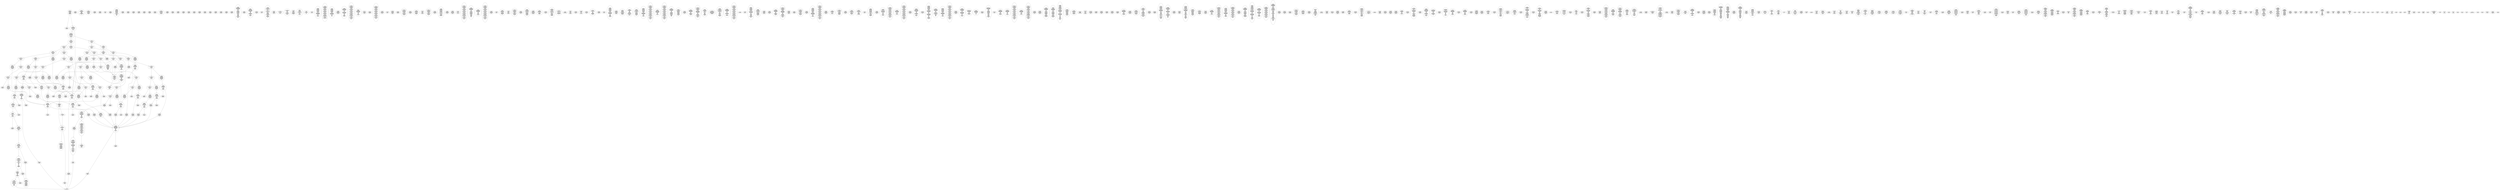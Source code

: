 /* Generated by GvGen v.1.0 (https://www.github.com/stricaud/gvgen) */

digraph G {
compound=true;
   node1 [label="[anywhere]"];
   node2 [label="# 0x0
PUSHX Data
PUSHX Data
MSTORE
CALLVALUE
ISZERO
PUSHX Data
JUMPI
"];
   node3 [label="# 0xc
PUSHX Data
REVERT
"];
   node4 [label="# 0x10
JUMPDEST
PUSHX LogicData
CALLDATASIZE
LT
PUSHX Data
JUMPI
"];
   node5 [label="# 0x1a
PUSHX Data
CALLDATALOAD
PUSHX BitData
SHR
PUSHX LogicData
GT
PUSHX Data
JUMPI
"];
   node6 [label="# 0x2b
PUSHX LogicData
GT
PUSHX Data
JUMPI
"];
   node7 [label="# 0x36
PUSHX LogicData
GT
PUSHX Data
JUMPI
"];
   node8 [label="# 0x41
PUSHX LogicData
EQ
PUSHX Data
JUMPI
"];
   node9 [label="# 0x4c
PUSHX LogicData
EQ
PUSHX Data
JUMPI
"];
   node10 [label="# 0x57
PUSHX LogicData
EQ
PUSHX Data
JUMPI
"];
   node11 [label="# 0x62
PUSHX LogicData
EQ
PUSHX Data
JUMPI
"];
   node12 [label="# 0x6d
PUSHX LogicData
EQ
PUSHX Data
JUMPI
"];
   node13 [label="# 0x78
PUSHX Data
REVERT
"];
   node14 [label="# 0x7c
JUMPDEST
PUSHX LogicData
EQ
PUSHX Data
JUMPI
"];
   node15 [label="# 0x88
PUSHX LogicData
EQ
PUSHX Data
JUMPI
"];
   node16 [label="# 0x93
PUSHX LogicData
EQ
PUSHX Data
JUMPI
"];
   node17 [label="# 0x9e
PUSHX LogicData
EQ
PUSHX Data
JUMPI
"];
   node18 [label="# 0xa9
PUSHX Data
REVERT
"];
   node19 [label="# 0xad
JUMPDEST
PUSHX LogicData
GT
PUSHX Data
JUMPI
"];
   node20 [label="# 0xb9
PUSHX LogicData
EQ
PUSHX Data
JUMPI
"];
   node21 [label="# 0xc4
PUSHX LogicData
EQ
PUSHX Data
JUMPI
"];
   node22 [label="# 0xcf
PUSHX LogicData
EQ
PUSHX Data
JUMPI
"];
   node23 [label="# 0xda
PUSHX LogicData
EQ
PUSHX Data
JUMPI
"];
   node24 [label="# 0xe5
PUSHX LogicData
EQ
PUSHX Data
JUMPI
"];
   node25 [label="# 0xf0
PUSHX Data
REVERT
"];
   node26 [label="# 0xf4
JUMPDEST
PUSHX LogicData
EQ
PUSHX Data
JUMPI
"];
   node27 [label="# 0x100
PUSHX LogicData
EQ
PUSHX Data
JUMPI
"];
   node28 [label="# 0x10b
PUSHX LogicData
EQ
PUSHX Data
JUMPI
"];
   node29 [label="# 0x116
PUSHX LogicData
EQ
PUSHX Data
JUMPI
"];
   node30 [label="# 0x121
PUSHX Data
REVERT
"];
   node31 [label="# 0x125
JUMPDEST
PUSHX LogicData
GT
PUSHX Data
JUMPI
"];
   node32 [label="# 0x131
PUSHX LogicData
GT
PUSHX Data
JUMPI
"];
   node33 [label="# 0x13c
PUSHX LogicData
EQ
PUSHX Data
JUMPI
"];
   node34 [label="# 0x147
PUSHX LogicData
EQ
PUSHX Data
JUMPI
"];
   node35 [label="# 0x152
PUSHX LogicData
EQ
PUSHX Data
JUMPI
"];
   node36 [label="# 0x15d
PUSHX LogicData
EQ
PUSHX Data
JUMPI
"];
   node37 [label="# 0x168
PUSHX LogicData
EQ
PUSHX Data
JUMPI
"];
   node38 [label="# 0x173
PUSHX Data
REVERT
"];
   node39 [label="# 0x177
JUMPDEST
PUSHX LogicData
EQ
PUSHX Data
JUMPI
"];
   node40 [label="# 0x183
PUSHX LogicData
EQ
PUSHX Data
JUMPI
"];
   node41 [label="# 0x18e
PUSHX LogicData
EQ
PUSHX Data
JUMPI
"];
   node42 [label="# 0x199
PUSHX LogicData
EQ
PUSHX Data
JUMPI
"];
   node43 [label="# 0x1a4
PUSHX Data
REVERT
"];
   node44 [label="# 0x1a8
JUMPDEST
PUSHX LogicData
GT
PUSHX Data
JUMPI
"];
   node45 [label="# 0x1b4
PUSHX LogicData
EQ
PUSHX Data
JUMPI
"];
   node46 [label="# 0x1bf
PUSHX LogicData
EQ
PUSHX Data
JUMPI
"];
   node47 [label="# 0x1ca
PUSHX LogicData
EQ
PUSHX Data
JUMPI
"];
   node48 [label="# 0x1d5
PUSHX LogicData
EQ
PUSHX Data
JUMPI
"];
   node49 [label="# 0x1e0
PUSHX LogicData
EQ
PUSHX Data
JUMPI
"];
   node50 [label="# 0x1eb
PUSHX Data
REVERT
"];
   node51 [label="# 0x1ef
JUMPDEST
PUSHX LogicData
EQ
PUSHX Data
JUMPI
"];
   node52 [label="# 0x1fb
PUSHX LogicData
EQ
PUSHX Data
JUMPI
"];
   node53 [label="# 0x206
PUSHX LogicData
EQ
PUSHX Data
JUMPI
"];
   node54 [label="# 0x211
PUSHX LogicData
EQ
PUSHX Data
JUMPI
"];
   node55 [label="# 0x21c
JUMPDEST
PUSHX Data
REVERT
"];
   node56 [label="# 0x221
JUMPDEST
PUSHX Data
PUSHX Data
CALLDATASIZE
PUSHX Data
PUSHX Data
JUMP
"];
   node57 [label="# 0x22f
JUMPDEST
PUSHX Data
JUMP
"];
   node58 [label="# 0x234
JUMPDEST
PUSHX MemData
MLOAD
ISZERO
ISZERO
MSTORE
PUSHX ArithData
ADD
"];
   node59 [label="# 0x240
JUMPDEST
PUSHX MemData
MLOAD
SUB
RETURN
"];
   node60 [label="# 0x249
JUMPDEST
PUSHX Data
PUSHX Data
JUMP
"];
   node61 [label="# 0x251
JUMPDEST
PUSHX MemData
MLOAD
PUSHX Data
PUSHX Data
JUMP
"];
   node62 [label="# 0x25e
JUMPDEST
PUSHX Data
PUSHX Data
CALLDATASIZE
PUSHX Data
PUSHX Data
JUMP
"];
   node63 [label="# 0x26c
JUMPDEST
PUSHX Data
JUMP
"];
   node64 [label="# 0x271
JUMPDEST
PUSHX MemData
MLOAD
PUSHX ArithData
PUSHX BitData
PUSHX BitData
SHL
SUB
AND
MSTORE
PUSHX ArithData
ADD
PUSHX Data
JUMP
"];
   node65 [label="# 0x289
JUMPDEST
PUSHX Data
PUSHX Data
CALLDATASIZE
PUSHX Data
PUSHX Data
JUMP
"];
   node66 [label="# 0x297
JUMPDEST
PUSHX Data
JUMP
"];
   node67 [label="# 0x29c
JUMPDEST
STOP
"];
   node68 [label="# 0x29e
JUMPDEST
PUSHX Data
PUSHX Data
JUMP
"];
   node69 [label="# 0x2a7
JUMPDEST
PUSHX MemData
MLOAD
MSTORE
PUSHX ArithData
ADD
PUSHX Data
JUMP
"];
   node70 [label="# 0x2b5
JUMPDEST
PUSHX Data
PUSHX StorData
SLOAD
JUMP
"];
   node71 [label="# 0x2be
JUMPDEST
PUSHX Data
PUSHX Data
CALLDATASIZE
PUSHX Data
PUSHX Data
JUMP
"];
   node72 [label="# 0x2cc
JUMPDEST
PUSHX Data
JUMP
"];
   node73 [label="# 0x2d1
JUMPDEST
PUSHX Data
PUSHX Data
CALLDATASIZE
PUSHX Data
PUSHX Data
JUMP
"];
   node74 [label="# 0x2df
JUMPDEST
PUSHX Data
MSTORE
PUSHX Data
PUSHX Data
MSTORE
PUSHX Data
SHA3
PUSHX ArithData
ADD
SLOAD
JUMP
"];
   node75 [label="# 0x2f4
JUMPDEST
PUSHX Data
PUSHX Data
CALLDATASIZE
PUSHX Data
PUSHX Data
JUMP
"];
   node76 [label="# 0x302
JUMPDEST
PUSHX Data
JUMP
"];
   node77 [label="# 0x307
JUMPDEST
PUSHX Data
PUSHX Data
CALLDATASIZE
PUSHX Data
PUSHX Data
JUMP
"];
   node78 [label="# 0x315
JUMPDEST
PUSHX Data
JUMP
"];
   node79 [label="# 0x31a
JUMPDEST
PUSHX Data
PUSHX Data
CALLDATASIZE
PUSHX Data
PUSHX Data
JUMP
"];
   node80 [label="# 0x328
JUMPDEST
PUSHX Data
JUMP
"];
   node81 [label="# 0x32d
JUMPDEST
PUSHX Data
PUSHX Data
CALLDATASIZE
PUSHX Data
PUSHX Data
JUMP
"];
   node82 [label="# 0x33b
JUMPDEST
PUSHX Data
JUMP
"];
   node83 [label="# 0x340
JUMPDEST
PUSHX Data
PUSHX Data
CALLDATASIZE
PUSHX Data
PUSHX Data
JUMP
"];
   node84 [label="# 0x34e
JUMPDEST
PUSHX Data
JUMP
"];
   node85 [label="# 0x353
JUMPDEST
PUSHX Data
PUSHX Data
CALLDATASIZE
PUSHX Data
PUSHX Data
JUMP
"];
   node86 [label="# 0x361
JUMPDEST
PUSHX Data
JUMP
"];
   node87 [label="# 0x366
JUMPDEST
PUSHX Data
PUSHX Data
CALLDATASIZE
PUSHX Data
PUSHX Data
JUMP
"];
   node88 [label="# 0x374
JUMPDEST
PUSHX Data
JUMP
"];
   node89 [label="# 0x379
JUMPDEST
PUSHX MemData
MLOAD
PUSHX Data
PUSHX Data
JUMP
"];
   node90 [label="# 0x386
JUMPDEST
PUSHX Data
PUSHX Data
CALLDATASIZE
PUSHX Data
PUSHX Data
JUMP
"];
   node91 [label="# 0x394
JUMPDEST
PUSHX Data
JUMP
"];
   node92 [label="# 0x399
JUMPDEST
PUSHX Data
PUSHX Data
CALLDATASIZE
PUSHX Data
PUSHX Data
JUMP
"];
   node93 [label="# 0x3a7
JUMPDEST
PUSHX Data
JUMP
"];
   node94 [label="# 0x3ac
JUMPDEST
PUSHX Data
PUSHX Data
CALLDATASIZE
PUSHX Data
PUSHX Data
JUMP
"];
   node95 [label="# 0x3ba
JUMPDEST
PUSHX Data
JUMP
"];
   node96 [label="# 0x3bf
JUMPDEST
PUSHX Data
PUSHX Data
CALLDATASIZE
PUSHX Data
PUSHX Data
JUMP
"];
   node97 [label="# 0x3cd
JUMPDEST
PUSHX Data
JUMP
"];
   node98 [label="# 0x3d2
JUMPDEST
PUSHX Data
PUSHX Data
JUMP
"];
   node99 [label="# 0x3f9
JUMPDEST
PUSHX Data
PUSHX Data
CALLDATASIZE
PUSHX Data
PUSHX Data
JUMP
"];
   node100 [label="# 0x407
JUMPDEST
PUSHX Data
JUMP
"];
   node101 [label="# 0x40c
JUMPDEST
PUSHX Data
PUSHX Data
JUMP
"];
   node102 [label="# 0x414
JUMPDEST
PUSHX Data
PUSHX Data
CALLDATASIZE
PUSHX Data
PUSHX Data
JUMP
"];
   node103 [label="# 0x422
JUMPDEST
PUSHX Data
JUMP
"];
   node104 [label="# 0x427
JUMPDEST
PUSHX StorData
SLOAD
PUSHX ArithData
PUSHX BitData
PUSHX BitData
SHL
SUB
AND
PUSHX Data
JUMP
"];
   node105 [label="# 0x438
JUMPDEST
PUSHX Data
PUSHX Data
CALLDATASIZE
PUSHX Data
PUSHX Data
JUMP
"];
   node106 [label="# 0x446
JUMPDEST
PUSHX Data
JUMP
"];
   node107 [label="# 0x44b
JUMPDEST
PUSHX Data
PUSHX Data
JUMP
"];
   node108 [label="# 0x453
JUMPDEST
PUSHX Data
PUSHX Data
CALLDATASIZE
PUSHX Data
PUSHX Data
JUMP
"];
   node109 [label="# 0x461
JUMPDEST
PUSHX Data
JUMP
"];
   node110 [label="# 0x466
JUMPDEST
PUSHX Data
PUSHX Data
JUMP
"];
   node111 [label="# 0x46e
JUMPDEST
PUSHX Data
PUSHX Data
CALLDATASIZE
PUSHX Data
PUSHX Data
JUMP
"];
   node112 [label="# 0x47c
JUMPDEST
PUSHX Data
JUMP
"];
   node113 [label="# 0x481
JUMPDEST
PUSHX Data
PUSHX Data
CALLDATASIZE
PUSHX Data
PUSHX Data
JUMP
"];
   node114 [label="# 0x48f
JUMPDEST
PUSHX Data
JUMP
"];
   node115 [label="# 0x494
JUMPDEST
PUSHX Data
PUSHX Data
CALLDATASIZE
PUSHX Data
PUSHX Data
JUMP
"];
   node116 [label="# 0x4a2
JUMPDEST
PUSHX Data
JUMP
"];
   node117 [label="# 0x4a7
JUMPDEST
PUSHX Data
PUSHX Data
CALLDATASIZE
PUSHX Data
PUSHX Data
JUMP
"];
   node118 [label="# 0x4b5
JUMPDEST
PUSHX Data
JUMP
"];
   node119 [label="# 0x4ba
JUMPDEST
PUSHX Data
PUSHX MemData
MLOAD
PUSHX Data
PUSHX Data
CODECOPY
MLOAD
MSTORE
JUMP
"];
   node120 [label="# 0x4cf
JUMPDEST
PUSHX Data
PUSHX Data
CALLDATASIZE
PUSHX Data
PUSHX Data
JUMP
"];
   node121 [label="# 0x4dd
JUMPDEST
PUSHX Data
JUMP
"];
   node122 [label="# 0x4e2
JUMPDEST
PUSHX Data
PUSHX Data
CALLDATASIZE
PUSHX Data
PUSHX Data
JUMP
"];
   node123 [label="# 0x4f0
JUMPDEST
PUSHX ArithData
PUSHX BitData
PUSHX BitData
SHL
SUB
AND
PUSHX Data
MSTORE
PUSHX Data
PUSHX Data
MSTORE
PUSHX Data
SHA3
AND
MSTORE
MSTORE
SHA3
SLOAD
PUSHX BitData
AND
JUMP
"];
   node124 [label="# 0x51e
JUMPDEST
PUSHX Data
PUSHX Data
CALLDATASIZE
PUSHX Data
PUSHX Data
JUMP
"];
   node125 [label="# 0x52c
JUMPDEST
PUSHX Data
JUMP
"];
   node126 [label="# 0x531
JUMPDEST
PUSHX Data
PUSHX ArithData
PUSHX BitData
PUSHX BitData
SHL
SUB
NOT
AND
PUSHX BitData
PUSHX BitData
SHL
EQ
PUSHX Data
JUMPI
"];
   node127 [label="# 0x54d
PUSHX Data
PUSHX Data
JUMP
"];
   node128 [label="# 0x556
JUMPDEST
JUMP
"];
   node129 [label="# 0x55c
JUMPDEST
PUSHX Data
PUSHX StorData
SLOAD
PUSHX Data
PUSHX Data
JUMP
"];
   node130 [label="# 0x56b
JUMPDEST
PUSHX ArithData
ADD
PUSHX ArithData
DIV
MUL
PUSHX ArithData
ADD
PUSHX MemData
MLOAD
ADD
PUSHX Data
MSTORE
MSTORE
PUSHX ArithData
ADD
SLOAD
PUSHX Data
PUSHX Data
JUMP
"];
   node131 [label="# 0x597
JUMPDEST
ISZERO
PUSHX Data
JUMPI
"];
   node132 [label="# 0x59e
PUSHX LogicData
LT
PUSHX Data
JUMPI
"];
   node133 [label="# 0x5a6
PUSHX ArithData
SLOAD
DIV
MUL
MSTORE
PUSHX ArithData
ADD
PUSHX Data
JUMP
"];
   node134 [label="# 0x5b9
JUMPDEST
ADD
PUSHX Data
MSTORE
PUSHX Data
PUSHX Data
SHA3
"];
   node135 [label="# 0x5c7
JUMPDEST
SLOAD
MSTORE
PUSHX ArithData
ADD
PUSHX ArithData
ADD
GT
PUSHX Data
JUMPI
"];
   node136 [label="# 0x5db
SUB
PUSHX BitData
AND
ADD
"];
   node137 [label="# 0x5e4
JUMPDEST
JUMP
"];
   node138 [label="# 0x5ee
JUMPDEST
PUSHX Data
MSTORE
PUSHX Data
PUSHX Data
MSTORE
PUSHX Data
SHA3
SLOAD
PUSHX ArithData
PUSHX BitData
PUSHX BitData
SHL
SUB
AND
PUSHX Data
JUMPI
"];
   node139 [label="# 0x60b
PUSHX MemData
MLOAD
PUSHX BitData
PUSHX BitData
SHL
MSTORE
PUSHX Data
PUSHX ArithData
ADD
MSTORE
PUSHX Data
PUSHX ArithData
ADD
MSTORE
PUSHX Data
PUSHX ArithData
ADD
MSTORE
PUSHX BitData
PUSHX BitData
SHL
PUSHX ArithData
ADD
MSTORE
PUSHX ArithData
ADD
"];
   node140 [label="# 0x663
JUMPDEST
PUSHX MemData
MLOAD
SUB
REVERT
"];
   node141 [label="# 0x66c
JUMPDEST
PUSHX Data
MSTORE
PUSHX Data
PUSHX Data
MSTORE
PUSHX Data
SHA3
SLOAD
PUSHX ArithData
PUSHX BitData
PUSHX BitData
SHL
SUB
AND
JUMP
"];
   node142 [label="# 0x688
JUMPDEST
PUSHX Data
PUSHX Data
PUSHX Data
JUMP
"];
   node143 [label="# 0x693
JUMPDEST
PUSHX ArithData
PUSHX BitData
PUSHX BitData
SHL
SUB
AND
PUSHX ArithData
PUSHX BitData
PUSHX BitData
SHL
SUB
AND
EQ
ISZERO
PUSHX Data
JUMPI
"];
   node144 [label="# 0x6b0
PUSHX MemData
MLOAD
PUSHX BitData
PUSHX BitData
SHL
MSTORE
PUSHX Data
PUSHX ArithData
ADD
MSTORE
PUSHX Data
PUSHX ArithData
ADD
MSTORE
PUSHX Data
PUSHX ArithData
ADD
MSTORE
PUSHX BitData
PUSHX BitData
SHL
PUSHX ArithData
ADD
MSTORE
PUSHX ArithData
ADD
PUSHX Data
JUMP
"];
   node145 [label="# 0x701
JUMPDEST
CALLER
PUSHX ArithData
PUSHX BitData
PUSHX BitData
SHL
SUB
AND
EQ
PUSHX Data
JUMPI
"];
   node146 [label="# 0x713
PUSHX Data
CALLER
PUSHX Data
JUMP
"];
   node147 [label="# 0x71d
JUMPDEST
PUSHX Data
JUMPI
"];
   node148 [label="# 0x722
PUSHX MemData
MLOAD
PUSHX BitData
PUSHX BitData
SHL
MSTORE
PUSHX Data
PUSHX ArithData
ADD
MSTORE
PUSHX Data
PUSHX ArithData
ADD
MSTORE
PUSHX Data
PUSHX ArithData
ADD
MSTORE
PUSHX Data
PUSHX ArithData
ADD
MSTORE
PUSHX ArithData
ADD
PUSHX Data
JUMP
"];
   node149 [label="# 0x78f
JUMPDEST
PUSHX Data
PUSHX Data
JUMP
"];
   node150 [label="# 0x799
JUMPDEST
JUMP
"];
   node151 [label="# 0x79e
JUMPDEST
PUSHX Data
CALLER
PUSHX Data
JUMP
"];
   node152 [label="# 0x7a8
JUMPDEST
PUSHX Data
JUMPI
"];
   node153 [label="# 0x7ad
PUSHX MemData
MLOAD
PUSHX BitData
PUSHX BitData
SHL
MSTORE
PUSHX ArithData
ADD
PUSHX Data
PUSHX Data
JUMP
"];
   node154 [label="# 0x7c4
JUMPDEST
PUSHX Data
PUSHX Data
JUMP
"];
   node155 [label="# 0x7cf
JUMPDEST
PUSHX Data
PUSHX StorData
SLOAD
PUSHX Data
PUSHX Data
JUMP
"];
   node156 [label="# 0x7e0
JUMPDEST
GT
ISZERO
PUSHX Data
JUMPI
"];
   node157 [label="# 0x7e7
PUSHX MemData
MLOAD
PUSHX BitData
PUSHX BitData
SHL
MSTORE
PUSHX ArithData
ADD
PUSHX Data
PUSHX Data
JUMP
"];
   node158 [label="# 0x7fe
JUMPDEST
PUSHX Data
PUSHX Data
JUMP
"];
   node159 [label="# 0x809
JUMPDEST
PUSHX Data
MSTORE
PUSHX Data
PUSHX Data
MSTORE
PUSHX Data
SHA3
PUSHX ArithData
ADD
SLOAD
PUSHX Data
CALLER
PUSHX Data
JUMP
"];
   node160 [label="# 0x825
JUMPDEST
PUSHX Data
PUSHX Data
JUMP
"];
   node161 [label="# 0x82f
JUMPDEST
PUSHX Data
PUSHX Data
PUSHX Data
JUMP
"];
   node162 [label="# 0x83a
JUMPDEST
LT
PUSHX Data
JUMPI
"];
   node163 [label="# 0x841
PUSHX MemData
MLOAD
PUSHX BitData
PUSHX BitData
SHL
MSTORE
PUSHX Data
PUSHX ArithData
ADD
MSTORE
PUSHX Data
PUSHX ArithData
ADD
MSTORE
PUSHX Data
PUSHX ArithData
ADD
MSTORE
PUSHX BitData
PUSHX BitData
SHL
PUSHX ArithData
ADD
MSTORE
PUSHX ArithData
ADD
PUSHX Data
JUMP
"];
   node164 [label="# 0x89c
JUMPDEST
PUSHX ArithData
PUSHX BitData
PUSHX BitData
SHL
SUB
AND
PUSHX Data
MSTORE
PUSHX Data
PUSHX Data
MSTORE
PUSHX Data
SHA3
MSTORE
MSTORE
SHA3
SLOAD
JUMP
"];
   node165 [label="# 0x8c5
JUMPDEST
PUSHX ArithData
PUSHX BitData
PUSHX BitData
SHL
SUB
AND
CALLER
EQ
PUSHX Data
JUMPI
"];
   node166 [label="# 0x8d6
PUSHX MemData
MLOAD
PUSHX BitData
PUSHX BitData
SHL
MSTORE
PUSHX Data
PUSHX ArithData
ADD
MSTORE
PUSHX Data
PUSHX ArithData
ADD
MSTORE
PUSHX Data
PUSHX ArithData
ADD
MSTORE
PUSHX BitData
PUSHX BitData
SHL
PUSHX ArithData
ADD
MSTORE
PUSHX ArithData
ADD
PUSHX Data
JUMP
"];
   node167 [label="# 0x935
JUMPDEST
PUSHX Data
PUSHX Data
JUMP
"];
   node168 [label="# 0x93f
JUMPDEST
JUMP
"];
   node169 [label="# 0x943
JUMPDEST
PUSHX Data
PUSHX StorData
SLOAD
PUSHX Data
PUSHX Data
PUSHX Data
JUMP
"];
   node170 [label="# 0x955
JUMPDEST
GT
ISZERO
PUSHX Data
JUMPI
"];
   node171 [label="# 0x95c
PUSHX MemData
MLOAD
PUSHX BitData
PUSHX BitData
SHL
MSTORE
PUSHX ArithData
ADD
PUSHX Data
PUSHX Data
JUMP
"];
   node172 [label="# 0x973
JUMPDEST
PUSHX Data
PUSHX Data
JUMP
"];
   node173 [label="# 0x97d
JUMPDEST
PUSHX Data
PUSHX MemData
MLOAD
PUSHX ArithData
ADD
PUSHX Data
MSTORE
PUSHX Data
MSTORE
PUSHX Data
JUMP
"];
   node174 [label="# 0x998
JUMPDEST
PUSHX Data
PUSHX Data
PUSHX Data
PUSHX Data
JUMP
"];
   node175 [label="# 0x9a5
JUMPDEST
PUSHX Data
PUSHX LogicData
GT
ISZERO
PUSHX Data
JUMPI
"];
   node176 [label="# 0x9bb
PUSHX Data
PUSHX Data
JUMP
"];
   node177 [label="# 0x9c2
JUMPDEST
PUSHX MemData
MLOAD
MSTORE
PUSHX ArithData
MUL
PUSHX ArithData
ADD
ADD
PUSHX Data
MSTORE
ISZERO
PUSHX Data
JUMPI
"];
   node178 [label="# 0x9dc
PUSHX ArithData
ADD
PUSHX ArithData
MUL
CALLDATASIZE
CALLDATACOPY
ADD
"];
   node179 [label="# 0x9eb
JUMPDEST
PUSHX Data
"];
   node180 [label="# 0x9f1
JUMPDEST
LT
ISZERO
PUSHX Data
JUMPI
"];
   node181 [label="# 0x9fa
PUSHX Data
PUSHX Data
JUMP
"];
   node182 [label="# 0xa03
JUMPDEST
MLOAD
LT
PUSHX Data
JUMPI
"];
   node183 [label="# 0xa0e
PUSHX Data
PUSHX Data
JUMP
"];
   node184 [label="# 0xa15
JUMPDEST
PUSHX ArithData
MUL
ADD
ADD
MSTORE
PUSHX Data
PUSHX Data
JUMP
"];
   node185 [label="# 0xa2a
JUMPDEST
PUSHX Data
JUMP
"];
   node186 [label="# 0xa32
JUMPDEST
JUMP
"];
   node187 [label="# 0xa3a
JUMPDEST
PUSHX Data
MSTORE
PUSHX Data
PUSHX Data
MSTORE
PUSHX Data
SHA3
SLOAD
PUSHX ArithData
PUSHX BitData
PUSHX BitData
SHL
SUB
AND
ISZERO
ISZERO
PUSHX Data
JUMP
"];
   node188 [label="# 0xa59
JUMPDEST
PUSHX Data
PUSHX Data
CALLER
PUSHX Data
JUMP
"];
   node189 [label="# 0xa84
JUMPDEST
PUSHX Data
CALLER
PUSHX Data
PUSHX MemData
MLOAD
PUSHX Data
PUSHX Data
JUMP
"];
   node190 [label="# 0xab8
JUMPDEST
PUSHX MemData
MLOAD
SUB
LOGX
MLOAD
PUSHX Data
PUSHX Data
PUSHX ArithData
ADD
PUSHX Data
JUMP
"];
   node191 [label="# 0xad3
JUMPDEST
PUSHX Data
PUSHX MemData
MLOAD
PUSHX ArithData
ADD
PUSHX Data
MSTORE
PUSHX Data
MSTORE
PUSHX Data
JUMP
"];
   node192 [label="# 0xaee
JUMPDEST
PUSHX Data
MSTORE
PUSHX Data
PUSHX Data
MSTORE
PUSHX Data
SHA3
SLOAD
PUSHX ArithData
PUSHX BitData
PUSHX BitData
SHL
SUB
AND
PUSHX Data
JUMPI
"];
   node193 [label="# 0xb0c
PUSHX MemData
MLOAD
PUSHX BitData
PUSHX BitData
SHL
MSTORE
PUSHX Data
PUSHX ArithData
ADD
MSTORE
PUSHX Data
PUSHX ArithData
ADD
MSTORE
PUSHX Data
PUSHX ArithData
ADD
MSTORE
PUSHX BitData
PUSHX BitData
SHL
PUSHX ArithData
ADD
MSTORE
PUSHX ArithData
ADD
PUSHX Data
JUMP
"];
   node194 [label="# 0xb65
JUMPDEST
PUSHX Data
PUSHX ArithData
PUSHX BitData
PUSHX BitData
SHL
SUB
AND
PUSHX Data
JUMPI
"];
   node195 [label="# 0xb76
PUSHX MemData
MLOAD
PUSHX BitData
PUSHX BitData
SHL
MSTORE
PUSHX Data
PUSHX ArithData
ADD
MSTORE
PUSHX Data
PUSHX ArithData
ADD
MSTORE
PUSHX Data
PUSHX ArithData
ADD
MSTORE
PUSHX BitData
PUSHX BitData
SHL
PUSHX ArithData
ADD
MSTORE
PUSHX ArithData
ADD
PUSHX Data
JUMP
"];
   node196 [label="# 0xbd0
JUMPDEST
PUSHX ArithData
PUSHX BitData
PUSHX BitData
SHL
SUB
AND
PUSHX Data
MSTORE
PUSHX Data
PUSHX Data
MSTORE
PUSHX Data
SHA3
SLOAD
JUMP
"];
   node197 [label="# 0xbec
JUMPDEST
PUSHX StorData
SLOAD
PUSHX ArithData
PUSHX BitData
PUSHX BitData
SHL
SUB
AND
CALLER
EQ
PUSHX Data
JUMPI
"];
   node198 [label="# 0xbff
PUSHX MemData
MLOAD
PUSHX BitData
PUSHX BitData
SHL
MSTORE
PUSHX Data
PUSHX ArithData
ADD
MSTORE
PUSHX ArithData
ADD
MSTORE
PUSHX Data
PUSHX ArithData
ADD
MSTORE
PUSHX ArithData
ADD
PUSHX Data
JUMP
"];
   node199 [label="# 0xc46
JUMPDEST
PUSHX Data
PUSHX Data
PUSHX Data
JUMP
"];
   node200 [label="# 0xc50
JUMPDEST
JUMP
"];
   node201 [label="# 0xc52
JUMPDEST
PUSHX MemData
MLOAD
PUSHX Data
PUSHX Data
CODECOPY
MLOAD
MSTORE
PUSHX Data
CALLER
PUSHX Data
JUMP
"];
   node202 [label="# 0xc6b
JUMPDEST
PUSHX Data
PUSHX Data
JUMP
"];
   node203 [label="# 0xc75
JUMPDEST
PUSHX ArithData
PUSHX BitData
PUSHX BitData
SHL
SUB
AND
EXTCODESIZE
ISZERO
PUSHX Data
JUMPI
"];
   node204 [label="# 0xc86
PUSHX MemData
MLOAD
PUSHX BitData
PUSHX BitData
SHL
MSTORE
PUSHX Data
PUSHX ArithData
PUSHX BitData
PUSHX BitData
SHL
SUB
AND
PUSHX Data
PUSHX Data
CALLER
PUSHX ArithData
ADD
PUSHX Data
JUMP
"];
   node205 [label="# 0xcba
JUMPDEST
PUSHX Data
PUSHX MemData
MLOAD
SUB
PUSHX Data
GAS
CALL
ISZERO
ISZERO
PUSHX Data
JUMPI
"];
   node206 [label="# 0xcd0
RETURNDATASIZE
PUSHX Data
RETURNDATACOPY
RETURNDATASIZE
PUSHX Data
REVERT
"];
   node207 [label="# 0xcd9
JUMPDEST
PUSHX MemData
MLOAD
RETURNDATASIZE
PUSHX BitData
NOT
PUSHX ArithData
ADD
AND
ADD
PUSHX Data
MSTORE
ADD
PUSHX Data
PUSHX Data
JUMP
"];
   node208 [label="# 0xcfd
JUMPDEST
PUSHX ArithData
PUSHX BitData
PUSHX BitData
SHL
SUB
NOT
AND
PUSHX BitData
PUSHX BitData
SHL
EQ
PUSHX Data
JUMPI
"];
   node209 [label="# 0xd18
PUSHX MemData
MLOAD
PUSHX BitData
PUSHX BitData
SHL
MSTORE
PUSHX Data
PUSHX ArithData
ADD
MSTORE
PUSHX Data
PUSHX ArithData
ADD
MSTORE
PUSHX Data
PUSHX ArithData
ADD
MSTORE
PUSHX BitData
PUSHX BitData
SHL
PUSHX ArithData
ADD
MSTORE
PUSHX ArithData
ADD
PUSHX Data
JUMP
"];
   node210 [label="# 0xd69
JUMPDEST
"];
   node211 [label="# 0xd6b
JUMPDEST
JUMP
"];
   node212 [label="# 0xd71
JUMPDEST
PUSHX Data
MSTORE
PUSHX Data
PUSHX Data
MSTORE
PUSHX Data
SHA3
PUSHX ArithData
PUSHX BitData
PUSHX BitData
SHL
SUB
AND
MSTORE
MSTORE
SHA3
SLOAD
PUSHX BitData
AND
JUMP
"];
   node213 [label="# 0xd9c
JUMPDEST
PUSHX Data
PUSHX StorData
SLOAD
PUSHX Data
PUSHX Data
JUMP
"];
   node214 [label="# 0xdab
JUMPDEST
PUSHX Data
PUSHX MemData
MLOAD
PUSHX ArithData
ADD
PUSHX Data
MSTORE
PUSHX Data
MSTORE
PUSHX Data
JUMP
"];
   node215 [label="# 0xdc5
JUMPDEST
PUSHX Data
CALLER
PUSHX Data
JUMP
"];
   node216 [label="# 0xdd0
JUMPDEST
PUSHX Data
PUSHX Data
JUMP
"];
   node217 [label="# 0xddb
JUMPDEST
PUSHX ArithData
PUSHX BitData
PUSHX BitData
SHL
SUB
AND
EXTCODESIZE
ISZERO
PUSHX Data
JUMPI
"];
   node218 [label="# 0xdec
PUSHX MemData
MLOAD
PUSHX BitData
PUSHX BitData
SHL
MSTORE
PUSHX Data
PUSHX ArithData
PUSHX BitData
PUSHX BitData
SHL
SUB
AND
PUSHX Data
PUSHX Data
CALLER
PUSHX ArithData
ADD
PUSHX Data
JUMP
"];
   node219 [label="# 0xe20
JUMPDEST
PUSHX Data
CALLER
PUSHX Data
JUMP
"];
   node220 [label="# 0xe2a
JUMPDEST
PUSHX Data
JUMPI
"];
   node221 [label="# 0xe2f
PUSHX MemData
MLOAD
PUSHX BitData
PUSHX BitData
SHL
MSTORE
PUSHX ArithData
ADD
PUSHX Data
PUSHX Data
JUMP
"];
   node222 [label="# 0xe46
JUMPDEST
PUSHX Data
PUSHX Data
JUMP
"];
   node223 [label="# 0xe52
JUMPDEST
PUSHX Data
MSTORE
PUSHX Data
PUSHX Data
MSTORE
PUSHX Data
SHA3
SLOAD
PUSHX Data
PUSHX ArithData
PUSHX BitData
PUSHX BitData
SHL
SUB
AND
PUSHX Data
JUMPI
"];
   node224 [label="# 0xe72
PUSHX MemData
MLOAD
PUSHX BitData
PUSHX BitData
SHL
MSTORE
PUSHX Data
PUSHX ArithData
ADD
MSTORE
PUSHX Data
PUSHX ArithData
ADD
MSTORE
PUSHX Data
PUSHX ArithData
ADD
MSTORE
PUSHX BitData
PUSHX BitData
SHL
PUSHX ArithData
ADD
MSTORE
PUSHX ArithData
ADD
PUSHX Data
JUMP
"];
   node225 [label="# 0xed1
JUMPDEST
PUSHX Data
PUSHX Data
PUSHX Data
JUMP
"];
   node226 [label="# 0xedb
JUMPDEST
PUSHX LogicData
MLOAD
GT
PUSHX Data
JUMPI
"];
   node227 [label="# 0xee7
PUSHX MemData
MLOAD
PUSHX ArithData
ADD
PUSHX Data
MSTORE
PUSHX Data
MSTORE
PUSHX Data
JUMP
"];
   node228 [label="# 0xefb
JUMPDEST
PUSHX Data
PUSHX Data
JUMP
"];
   node229 [label="# 0xf05
JUMPDEST
PUSHX MemData
MLOAD
PUSHX ArithData
ADD
PUSHX Data
PUSHX Data
JUMP
"];
   node230 [label="# 0xf16
JUMPDEST
PUSHX MemData
MLOAD
PUSHX ArithData
SUB
SUB
MSTORE
PUSHX Data
MSTORE
"];
   node231 [label="# 0xf26
JUMPDEST
JUMP
"];
   node232 [label="# 0xf2d
JUMPDEST
PUSHX Data
MSTORE
PUSHX Data
PUSHX Data
MSTORE
PUSHX Data
SHA3
PUSHX ArithData
ADD
SLOAD
PUSHX Data
CALLER
PUSHX Data
JUMP
"];
   node233 [label="# 0xf49
JUMPDEST
PUSHX Data
PUSHX Data
JUMP
"];
   node234 [label="# 0xf53
JUMPDEST
PUSHX StorData
SLOAD
PUSHX ArithData
PUSHX BitData
PUSHX BitData
SHL
SUB
AND
CALLER
EQ
PUSHX Data
JUMPI
"];
   node235 [label="# 0xf66
PUSHX MemData
MLOAD
PUSHX BitData
PUSHX BitData
SHL
MSTORE
PUSHX Data
PUSHX ArithData
ADD
MSTORE
PUSHX ArithData
ADD
MSTORE
PUSHX Data
PUSHX ArithData
ADD
MSTORE
PUSHX ArithData
ADD
PUSHX Data
JUMP
"];
   node236 [label="# 0xfad
JUMPDEST
PUSHX ArithData
PUSHX BitData
PUSHX BitData
SHL
SUB
AND
PUSHX Data
JUMPI
"];
   node237 [label="# 0xfbc
PUSHX MemData
MLOAD
PUSHX BitData
PUSHX BitData
SHL
MSTORE
PUSHX Data
PUSHX ArithData
ADD
MSTORE
PUSHX Data
PUSHX ArithData
ADD
MSTORE
PUSHX Data
PUSHX ArithData
ADD
MSTORE
PUSHX BitData
PUSHX BitData
SHL
PUSHX ArithData
ADD
MSTORE
PUSHX ArithData
ADD
PUSHX Data
JUMP
"];
   node238 [label="# 0x1012
JUMPDEST
PUSHX Data
PUSHX Data
JUMP
"];
   node239 [label="# 0x101b
JUMPDEST
JUMP
"];
   node240 [label="# 0x101e
JUMPDEST
PUSHX Data
PUSHX ArithData
PUSHX BitData
PUSHX BitData
SHL
SUB
NOT
AND
PUSHX BitData
PUSHX BitData
SHL
EQ
PUSHX Data
JUMPI
"];
   node241 [label="# 0x103a
PUSHX Data
PUSHX Data
JUMP
"];
   node242 [label="# 0x1043
JUMPDEST
PUSHX Data
MSTORE
PUSHX Data
PUSHX Data
MSTORE
PUSHX Data
SHA3
SLOAD
PUSHX ArithData
PUSHX BitData
PUSHX BitData
SHL
SUB
NOT
AND
PUSHX ArithData
PUSHX BitData
PUSHX BitData
SHL
SUB
AND
OR
SSTORE
PUSHX Data
PUSHX Data
JUMP
"];
   node243 [label="# 0x1078
JUMPDEST
PUSHX ArithData
PUSHX BitData
PUSHX BitData
SHL
SUB
AND
PUSHX Data
PUSHX MemData
MLOAD
PUSHX MemData
MLOAD
SUB
LOGX
JUMP
"];
   node244 [label="# 0x10b1
JUMPDEST
PUSHX Data
MSTORE
PUSHX Data
PUSHX Data
MSTORE
PUSHX Data
SHA3
SLOAD
PUSHX ArithData
PUSHX BitData
PUSHX BitData
SHL
SUB
AND
PUSHX Data
JUMPI
"];
   node245 [label="# 0x10ce
PUSHX MemData
MLOAD
PUSHX BitData
PUSHX BitData
SHL
MSTORE
PUSHX Data
PUSHX ArithData
ADD
MSTORE
PUSHX Data
PUSHX ArithData
ADD
MSTORE
PUSHX Data
PUSHX ArithData
ADD
MSTORE
PUSHX BitData
PUSHX BitData
SHL
PUSHX ArithData
ADD
MSTORE
PUSHX ArithData
ADD
PUSHX Data
JUMP
"];
   node246 [label="# 0x112a
JUMPDEST
PUSHX Data
PUSHX Data
PUSHX Data
JUMP
"];
   node247 [label="# 0x1135
JUMPDEST
PUSHX ArithData
PUSHX BitData
PUSHX BitData
SHL
SUB
AND
PUSHX ArithData
PUSHX BitData
PUSHX BitData
SHL
SUB
AND
EQ
PUSHX Data
JUMPI
"];
   node248 [label="# 0x1152
PUSHX ArithData
PUSHX BitData
PUSHX BitData
SHL
SUB
AND
PUSHX Data
PUSHX Data
JUMP
"];
   node249 [label="# 0x1165
JUMPDEST
PUSHX ArithData
PUSHX BitData
PUSHX BitData
SHL
SUB
AND
EQ
"];
   node250 [label="# 0x1170
JUMPDEST
PUSHX Data
JUMPI
"];
   node251 [label="# 0x1176
PUSHX ArithData
PUSHX BitData
PUSHX BitData
SHL
SUB
AND
PUSHX Data
MSTORE
PUSHX Data
PUSHX Data
MSTORE
PUSHX Data
SHA3
AND
MSTORE
MSTORE
SHA3
SLOAD
PUSHX BitData
AND
"];
   node252 [label="# 0x11a0
JUMPDEST
JUMP
"];
   node253 [label="# 0x11a8
JUMPDEST
PUSHX ArithData
PUSHX BitData
PUSHX BitData
SHL
SUB
AND
PUSHX Data
PUSHX Data
JUMP
"];
   node254 [label="# 0x11bb
JUMPDEST
PUSHX ArithData
PUSHX BitData
PUSHX BitData
SHL
SUB
AND
EQ
PUSHX Data
JUMPI
"];
   node255 [label="# 0x11ca
PUSHX MemData
MLOAD
PUSHX BitData
PUSHX BitData
SHL
MSTORE
PUSHX Data
PUSHX ArithData
ADD
MSTORE
PUSHX Data
PUSHX ArithData
ADD
MSTORE
PUSHX Data
PUSHX ArithData
ADD
MSTORE
PUSHX BitData
PUSHX BitData
SHL
PUSHX ArithData
ADD
MSTORE
PUSHX ArithData
ADD
PUSHX Data
JUMP
"];
   node256 [label="# 0x1223
JUMPDEST
PUSHX ArithData
PUSHX BitData
PUSHX BitData
SHL
SUB
AND
PUSHX Data
JUMPI
"];
   node257 [label="# 0x1232
PUSHX MemData
MLOAD
PUSHX BitData
PUSHX BitData
SHL
MSTORE
PUSHX Data
PUSHX ArithData
ADD
MSTORE
PUSHX ArithData
ADD
MSTORE
PUSHX Data
PUSHX ArithData
ADD
MSTORE
PUSHX BitData
PUSHX BitData
SHL
PUSHX ArithData
ADD
MSTORE
PUSHX ArithData
ADD
PUSHX Data
JUMP
"];
   node258 [label="# 0x1285
JUMPDEST
PUSHX Data
PUSHX Data
JUMP
"];
   node259 [label="# 0x1290
JUMPDEST
PUSHX Data
PUSHX Data
PUSHX Data
JUMP
"];
   node260 [label="# 0x129b
JUMPDEST
PUSHX ArithData
PUSHX BitData
PUSHX BitData
SHL
SUB
AND
PUSHX Data
MSTORE
PUSHX Data
PUSHX Data
MSTORE
PUSHX Data
SHA3
SLOAD
PUSHX Data
PUSHX Data
PUSHX Data
JUMP
"];
   node261 [label="# 0x12c4
JUMPDEST
SSTORE
PUSHX ArithData
PUSHX BitData
PUSHX BitData
SHL
SUB
AND
PUSHX Data
MSTORE
PUSHX Data
PUSHX Data
MSTORE
PUSHX Data
SHA3
SLOAD
PUSHX Data
PUSHX Data
PUSHX Data
JUMP
"];
   node262 [label="# 0x12f2
JUMPDEST
SSTORE
PUSHX Data
MSTORE
PUSHX Data
PUSHX Data
MSTORE
PUSHX MemData
SHA3
SLOAD
PUSHX ArithData
PUSHX BitData
PUSHX BitData
SHL
SUB
NOT
AND
PUSHX ArithData
PUSHX BitData
PUSHX BitData
SHL
SUB
AND
OR
SSTORE
MLOAD
AND
PUSHX Data
LOGX
JUMP
"];
   node263 [label="# 0x1353
JUMPDEST
PUSHX MemData
MLOAD
PUSHX Data
PUSHX Data
CODECOPY
MLOAD
MSTORE
PUSHX Data
CALLER
PUSHX Data
JUMP
"];
   node264 [label="# 0x136c
JUMPDEST
PUSHX StorData
PUSHX Data
SLOAD
PUSHX Data
PUSHX Data
JUMP
"];
   node265 [label="# 0x137e
JUMPDEST
SSTORE
PUSHX Data
"];
   node266 [label="# 0x1387
JUMPDEST
LT
ISZERO
PUSHX Data
JUMPI
"];
   node267 [label="# 0x1390
PUSHX Data
PUSHX Data
PUSHX Data
JUMP
"];
   node268 [label="# 0x139d
JUMPDEST
PUSHX Data
JUMP
"];
   node269 [label="# 0x13a2
JUMPDEST
PUSHX Data
PUSHX Data
JUMP
"];
   node270 [label="# 0x13ac
JUMPDEST
PUSHX Data
JUMP
"];
   node271 [label="# 0x13b4
JUMPDEST
PUSHX Data
PUSHX Data
JUMP
"];
   node272 [label="# 0x13be
JUMPDEST
PUSHX Data
JUMPI
"];
   node273 [label="# 0x13c3
PUSHX Data
PUSHX ArithData
PUSHX BitData
PUSHX BitData
SHL
SUB
AND
PUSHX Data
PUSHX Data
JUMP
"];
   node274 [label="# 0x13d6
JUMPDEST
PUSHX Data
PUSHX Data
PUSHX Data
JUMP
"];
   node275 [label="# 0x13e1
JUMPDEST
PUSHX MemData
MLOAD
PUSHX ArithData
ADD
PUSHX Data
PUSHX Data
JUMP
"];
   node276 [label="# 0x13f2
JUMPDEST
PUSHX MemData
MLOAD
PUSHX BitData
NOT
SUB
ADD
MSTORE
MSTORE
PUSHX BitData
PUSHX BitData
SHL
MSTORE
PUSHX Data
PUSHX ArithData
ADD
PUSHX Data
JUMP
"];
   node277 [label="# 0x1418
JUMPDEST
PUSHX Data
PUSHX Data
JUMP
"];
   node278 [label="# 0x1422
JUMPDEST
PUSHX Data
JUMPI
"];
   node279 [label="# 0x1427
PUSHX Data
MSTORE
PUSHX Data
PUSHX Data
MSTORE
PUSHX Data
SHA3
PUSHX ArithData
PUSHX BitData
PUSHX BitData
SHL
SUB
AND
MSTORE
MSTORE
SHA3
SLOAD
PUSHX BitData
NOT
AND
PUSHX BitData
OR
SSTORE
PUSHX Data
CALLER
JUMP
"];
   node280 [label="# 0x145a
JUMPDEST
PUSHX ArithData
PUSHX BitData
PUSHX BitData
SHL
SUB
AND
PUSHX ArithData
PUSHX BitData
PUSHX BitData
SHL
SUB
AND
PUSHX Data
PUSHX MemData
MLOAD
PUSHX MemData
MLOAD
SUB
LOGX
JUMP
"];
   node281 [label="# 0x149e
JUMPDEST
PUSHX Data
PUSHX Data
JUMP
"];
   node282 [label="# 0x14a8
JUMPDEST
ISZERO
PUSHX Data
JUMPI
"];
   node283 [label="# 0x14ae
PUSHX Data
MSTORE
PUSHX Data
PUSHX Data
MSTORE
PUSHX MemData
SHA3
PUSHX ArithData
PUSHX BitData
PUSHX BitData
SHL
SUB
AND
MSTORE
MSTORE
SHA3
SLOAD
PUSHX BitData
NOT
AND
SSTORE
MLOAD
CALLER
PUSHX Data
LOGX
JUMP
"];
   node284 [label="# 0x1505
JUMPDEST
PUSHX MemData
MLOAD
PUSHX Data
PUSHX Data
CODECOPY
MLOAD
MSTORE
PUSHX Data
CALLER
PUSHX Data
JUMP
"];
   node285 [label="# 0x151e
JUMPDEST
PUSHX StorData
SLOAD
PUSHX Data
PUSHX Data
PUSHX Data
JUMP
"];
   node286 [label="# 0x152e
JUMPDEST
SSTORE
PUSHX Data
PUSHX Data
JUMP
"];
   node287 [label="# 0x153d
JUMPDEST
PUSHX StorData
SLOAD
PUSHX ArithData
PUSHX BitData
PUSHX BitData
SHL
SUB
AND
PUSHX ArithData
PUSHX BitData
PUSHX BitData
SHL
SUB
NOT
AND
OR
SSTORE
PUSHX MemData
MLOAD
AND
PUSHX Data
PUSHX Data
LOGX
JUMP
"];
   node288 [label="# 0x158f
JUMPDEST
PUSHX ArithData
PUSHX BitData
PUSHX BitData
SHL
SUB
AND
PUSHX Data
JUMPI
"];
   node289 [label="# 0x159e
PUSHX MemData
MLOAD
PUSHX BitData
PUSHX BitData
SHL
MSTORE
PUSHX Data
PUSHX ArithData
ADD
MSTORE
PUSHX ArithData
ADD
MSTORE
PUSHX Data
PUSHX ArithData
ADD
MSTORE
PUSHX ArithData
ADD
PUSHX Data
JUMP
"];
   node290 [label="# 0x15e5
JUMPDEST
PUSHX Data
MSTORE
PUSHX Data
PUSHX Data
MSTORE
PUSHX Data
SHA3
SLOAD
PUSHX ArithData
PUSHX BitData
PUSHX BitData
SHL
SUB
AND
ISZERO
PUSHX Data
JUMPI
"];
   node291 [label="# 0x1603
PUSHX MemData
MLOAD
PUSHX BitData
PUSHX BitData
SHL
MSTORE
PUSHX Data
PUSHX ArithData
ADD
MSTORE
PUSHX Data
PUSHX ArithData
ADD
MSTORE
PUSHX Data
PUSHX ArithData
ADD
MSTORE
PUSHX ArithData
ADD
PUSHX Data
JUMP
"];
   node292 [label="# 0x164a
JUMPDEST
PUSHX Data
PUSHX Data
PUSHX Data
JUMP
"];
   node293 [label="# 0x1656
JUMPDEST
PUSHX ArithData
PUSHX BitData
PUSHX BitData
SHL
SUB
AND
PUSHX Data
MSTORE
PUSHX Data
PUSHX Data
MSTORE
PUSHX Data
SHA3
SLOAD
PUSHX Data
PUSHX Data
PUSHX Data
JUMP
"];
   node294 [label="# 0x167f
JUMPDEST
SSTORE
PUSHX Data
MSTORE
PUSHX Data
PUSHX Data
MSTORE
PUSHX MemData
SHA3
SLOAD
PUSHX ArithData
PUSHX BitData
PUSHX BitData
SHL
SUB
NOT
AND
PUSHX ArithData
PUSHX BitData
PUSHX BitData
SHL
SUB
AND
OR
SSTORE
MLOAD
PUSHX Data
LOGX
JUMP
"];
   node295 [label="# 0x16dd
JUMPDEST
PUSHX ArithData
PUSHX BitData
PUSHX BitData
SHL
SUB
AND
PUSHX ArithData
PUSHX BitData
PUSHX BitData
SHL
SUB
AND
EQ
ISZERO
PUSHX Data
JUMPI
"];
   node296 [label="# 0x16f8
PUSHX MemData
MLOAD
PUSHX BitData
PUSHX BitData
SHL
MSTORE
PUSHX Data
PUSHX ArithData
ADD
MSTORE
PUSHX Data
PUSHX ArithData
ADD
MSTORE
PUSHX Data
PUSHX ArithData
ADD
MSTORE
PUSHX ArithData
ADD
PUSHX Data
JUMP
"];
   node297 [label="# 0x173f
JUMPDEST
PUSHX ArithData
PUSHX BitData
PUSHX BitData
SHL
SUB
AND
PUSHX Data
MSTORE
PUSHX Data
PUSHX ArithData
MSTORE
PUSHX MemData
SHA3
AND
MSTORE
MSTORE
SHA3
SLOAD
PUSHX BitData
NOT
AND
ISZERO
ISZERO
OR
SSTORE
MLOAD
MSTORE
PUSHX Data
ADD
PUSHX MemData
MLOAD
SUB
LOGX
JUMP
"];
   node298 [label="# 0x17ac
JUMPDEST
PUSHX Data
PUSHX Data
JUMP
"];
   node299 [label="# 0x17b7
JUMPDEST
PUSHX Data
PUSHX Data
JUMP
"];
   node300 [label="# 0x17c3
JUMPDEST
PUSHX Data
JUMPI
"];
   node301 [label="# 0x17c8
PUSHX MemData
MLOAD
PUSHX BitData
PUSHX BitData
SHL
MSTORE
PUSHX ArithData
ADD
PUSHX Data
PUSHX Data
JUMP
"];
   node302 [label="# 0x17df
JUMPDEST
PUSHX Data
PUSHX StorData
SLOAD
PUSHX Data
PUSHX Data
JUMP
"];
   node303 [label="# 0x17ee
JUMPDEST
PUSHX Data
PUSHX Data
JUMPI
"];
   node304 [label="# 0x17f6
PUSHX Data
MLOAD
ADD
MSTORE
PUSHX Data
MSTORE
PUSHX BitData
PUSHX BitData
SHL
PUSHX ArithData
ADD
MSTORE
JUMP
"];
   node305 [label="# 0x1812
JUMPDEST
PUSHX Data
"];
   node306 [label="# 0x1816
JUMPDEST
ISZERO
PUSHX Data
JUMPI
"];
   node307 [label="# 0x181d
PUSHX Data
PUSHX Data
JUMP
"];
   node308 [label="# 0x1826
JUMPDEST
PUSHX Data
PUSHX Data
PUSHX Data
JUMP
"];
   node309 [label="# 0x1835
JUMPDEST
PUSHX Data
JUMP
"];
   node310 [label="# 0x183c
JUMPDEST
PUSHX Data
PUSHX LogicData
GT
ISZERO
PUSHX Data
JUMPI
"];
   node311 [label="# 0x1850
PUSHX Data
PUSHX Data
JUMP
"];
   node312 [label="# 0x1857
JUMPDEST
PUSHX MemData
MLOAD
MSTORE
PUSHX ArithData
ADD
PUSHX BitData
NOT
AND
PUSHX ArithData
ADD
ADD
PUSHX Data
MSTORE
ISZERO
PUSHX Data
JUMPI
"];
   node313 [label="# 0x1875
PUSHX ArithData
ADD
CALLDATASIZE
CALLDATACOPY
ADD
"];
   node314 [label="# 0x1881
JUMPDEST
"];
   node315 [label="# 0x1885
JUMPDEST
ISZERO
PUSHX Data
JUMPI
"];
   node316 [label="# 0x188c
PUSHX Data
PUSHX Data
PUSHX Data
JUMP
"];
   node317 [label="# 0x1896
JUMPDEST
PUSHX Data
PUSHX Data
PUSHX Data
JUMP
"];
   node318 [label="# 0x18a3
JUMPDEST
PUSHX Data
PUSHX Data
PUSHX Data
JUMP
"];
   node319 [label="# 0x18ae
JUMPDEST
PUSHX BitData
SHL
MLOAD
LT
PUSHX Data
JUMPI
"];
   node320 [label="# 0x18bc
PUSHX Data
PUSHX Data
JUMP
"];
   node321 [label="# 0x18c3
JUMPDEST
PUSHX ArithData
ADD
ADD
PUSHX ArithData
PUSHX BitData
PUSHX BitData
SHL
SUB
NOT
AND
PUSHX BitData
BYTE
MSTORE8
PUSHX Data
PUSHX Data
PUSHX Data
JUMP
"];
   node322 [label="# 0x18e5
JUMPDEST
PUSHX Data
JUMP
"];
   node323 [label="# 0x18ec
JUMPDEST
PUSHX Data
PUSHX ArithData
PUSHX BitData
PUSHX BitData
SHL
SUB
NOT
AND
PUSHX BitData
PUSHX BitData
SHL
EQ
PUSHX Data
JUMPI
"];
   node324 [label="# 0x1908
PUSHX ArithData
PUSHX BitData
PUSHX BitData
SHL
SUB
NOT
AND
PUSHX BitData
PUSHX BitData
SHL
EQ
"];
   node325 [label="# 0x191d
JUMPDEST
PUSHX Data
JUMPI
"];
   node326 [label="# 0x1923
PUSHX BitData
PUSHX BitData
SHL
PUSHX ArithData
PUSHX BitData
PUSHX BitData
SHL
SUB
NOT
AND
EQ
PUSHX Data
JUMP
"];
   node327 [label="# 0x193c
JUMPDEST
PUSHX ArithData
PUSHX BitData
PUSHX BitData
SHL
SUB
AND
ISZERO
PUSHX Data
JUMPI
"];
   node328 [label="# 0x194c
PUSHX Data
PUSHX Data
JUMP
"];
   node329 [label="# 0x1955
JUMPDEST
PUSHX ArithData
PUSHX BitData
PUSHX BitData
SHL
SUB
AND
ISZERO
PUSHX Data
JUMPI
"];
   node330 [label="# 0x1965
PUSHX Data
PUSHX Data
JUMP
"];
   node331 [label="# 0x196e
JUMPDEST
PUSHX Data
PUSHX Data
PUSHX Data
PUSHX Data
PUSHX Data
JUMP
"];
   node332 [label="# 0x197d
JUMPDEST
PUSHX Data
PUSHX Data
PUSHX Data
JUMP
"];
   node333 [label="# 0x1988
JUMPDEST
PUSHX LogicData
GT
ISZERO
PUSHX Data
JUMPI
"];
   node334 [label="# 0x1999
PUSHX Data
PUSHX Data
JUMP
"];
   node335 [label="# 0x19a0
JUMPDEST
PUSHX MemData
MLOAD
MSTORE
PUSHX ArithData
ADD
PUSHX BitData
NOT
AND
PUSHX ArithData
ADD
ADD
PUSHX Data
MSTORE
ISZERO
PUSHX Data
JUMPI
"];
   node336 [label="# 0x19be
PUSHX ArithData
ADD
CALLDATASIZE
CALLDATACOPY
ADD
"];
   node337 [label="# 0x19ca
JUMPDEST
PUSHX BitData
PUSHX BitData
SHL
PUSHX LogicData
MLOAD
LT
PUSHX Data
JUMPI
"];
   node338 [label="# 0x19de
PUSHX Data
PUSHX Data
JUMP
"];
   node339 [label="# 0x19e5
JUMPDEST
PUSHX ArithData
ADD
ADD
PUSHX ArithData
PUSHX BitData
PUSHX BitData
SHL
SUB
NOT
AND
PUSHX BitData
BYTE
MSTORE8
PUSHX BitData
PUSHX BitData
SHL
PUSHX LogicData
MLOAD
LT
PUSHX Data
JUMPI
"];
   node340 [label="# 0x1a0d
PUSHX Data
PUSHX Data
JUMP
"];
   node341 [label="# 0x1a14
JUMPDEST
PUSHX ArithData
ADD
ADD
PUSHX ArithData
PUSHX BitData
PUSHX BitData
SHL
SUB
NOT
AND
PUSHX BitData
BYTE
MSTORE8
PUSHX Data
PUSHX Data
PUSHX Data
PUSHX Data
JUMP
"];
   node342 [label="# 0x1a38
JUMPDEST
PUSHX Data
PUSHX Data
PUSHX Data
JUMP
"];
   node343 [label="# 0x1a43
JUMPDEST
"];
   node344 [label="# 0x1a46
JUMPDEST
PUSHX LogicData
GT
ISZERO
PUSHX Data
JUMPI
"];
   node345 [label="# 0x1a50
PUSHX BitData
PUSHX BitData
SHL
PUSHX BitData
AND
PUSHX LogicData
LT
PUSHX Data
JUMPI
"];
   node346 [label="# 0x1a70
PUSHX Data
PUSHX Data
JUMP
"];
   node347 [label="# 0x1a77
JUMPDEST
BYTE
PUSHX BitData
SHL
MLOAD
LT
PUSHX Data
JUMPI
"];
   node348 [label="# 0x1a86
PUSHX Data
PUSHX Data
JUMP
"];
   node349 [label="# 0x1a8d
JUMPDEST
PUSHX ArithData
ADD
ADD
PUSHX ArithData
PUSHX BitData
PUSHX BitData
SHL
SUB
NOT
AND
PUSHX BitData
BYTE
MSTORE8
PUSHX BitData
SHR
PUSHX Data
PUSHX Data
JUMP
"];
   node350 [label="# 0x1ab4
JUMPDEST
PUSHX Data
JUMP
"];
   node351 [label="# 0x1abb
JUMPDEST
ISZERO
PUSHX Data
JUMPI
"];
   node352 [label="# 0x1ac3
PUSHX MemData
MLOAD
PUSHX BitData
PUSHX BitData
SHL
MSTORE
PUSHX Data
PUSHX ArithData
ADD
MSTORE
PUSHX ArithData
ADD
MSTORE
PUSHX Data
PUSHX ArithData
ADD
MSTORE
PUSHX ArithData
ADD
PUSHX Data
JUMP
"];
   node353 [label="# 0x1b0a
JUMPDEST
PUSHX Data
PUSHX ArithData
PUSHX BitData
PUSHX BitData
SHL
SUB
AND
EXTCODESIZE
ISZERO
PUSHX Data
JUMPI
"];
   node354 [label="# 0x1b1d
PUSHX MemData
MLOAD
PUSHX BitData
PUSHX BitData
SHL
MSTORE
PUSHX ArithData
PUSHX BitData
PUSHX BitData
SHL
SUB
AND
PUSHX Data
PUSHX Data
CALLER
PUSHX ArithData
ADD
PUSHX Data
JUMP
"];
   node355 [label="# 0x1b4e
JUMPDEST
PUSHX Data
PUSHX MemData
MLOAD
SUB
PUSHX Data
GAS
CALL
ISZERO
PUSHX Data
JUMPI
"];
   node356 [label="# 0x1b67
PUSHX MemData
MLOAD
PUSHX ArithData
RETURNDATASIZE
ADD
PUSHX BitData
NOT
AND
ADD
MSTORE
PUSHX Data
ADD
PUSHX Data
JUMP
"];
   node357 [label="# 0x1b86
JUMPDEST
PUSHX Data
"];
   node358 [label="# 0x1b89
JUMPDEST
PUSHX Data
JUMPI
"];
   node359 [label="# 0x1b8e
RETURNDATASIZE
ISZERO
PUSHX Data
JUMPI
"];
   node360 [label="# 0x1b96
PUSHX MemData
MLOAD
PUSHX BitData
NOT
PUSHX ArithData
RETURNDATASIZE
ADD
AND
ADD
PUSHX Data
MSTORE
RETURNDATASIZE
MSTORE
RETURNDATASIZE
PUSHX Data
PUSHX ArithData
ADD
RETURNDATACOPY
PUSHX Data
JUMP
"];
   node361 [label="# 0x1bb7
JUMPDEST
PUSHX Data
"];
   node362 [label="# 0x1bbc
JUMPDEST
MLOAD
PUSHX Data
JUMPI
"];
   node363 [label="# 0x1bc4
PUSHX MemData
MLOAD
PUSHX BitData
PUSHX BitData
SHL
MSTORE
PUSHX ArithData
ADD
PUSHX Data
PUSHX Data
JUMP
"];
   node364 [label="# 0x1bdb
JUMPDEST
MLOAD
PUSHX ArithData
ADD
REVERT
"];
   node365 [label="# 0x1be3
JUMPDEST
PUSHX ArithData
PUSHX BitData
PUSHX BitData
SHL
SUB
NOT
AND
PUSHX BitData
PUSHX BitData
SHL
EQ
PUSHX Data
JUMP
"];
   node366 [label="# 0x1bfd
JUMPDEST
PUSHX Data
JUMP
"];
   node367 [label="# 0x1c08
JUMPDEST
PUSHX Data
PUSHX Data
PUSHX Data
PUSHX Data
JUMP
"];
   node368 [label="# 0x1c15
JUMPDEST
PUSHX Data
PUSHX Data
JUMP
"];
   node369 [label="# 0x1c1f
JUMPDEST
PUSHX Data
MSTORE
PUSHX Data
PUSHX Data
MSTORE
PUSHX Data
SHA3
SLOAD
EQ
PUSHX Data
JUMPI
"];
   node370 [label="# 0x1c39
PUSHX ArithData
PUSHX BitData
PUSHX BitData
SHL
SUB
AND
PUSHX Data
MSTORE
PUSHX Data
PUSHX Data
MSTORE
PUSHX Data
SHA3
MSTORE
MSTORE
SHA3
SLOAD
MSTORE
SHA3
SSTORE
MSTORE
PUSHX Data
MSTORE
SHA3
SSTORE
"];
   node371 [label="# 0x1c72
JUMPDEST
PUSHX Data
MSTORE
PUSHX Data
PUSHX Data
MSTORE
PUSHX Data
SHA3
SSTORE
PUSHX ArithData
PUSHX BitData
PUSHX BitData
SHL
SUB
AND
MSTORE
PUSHX Data
MSTORE
SHA3
MSTORE
MSTORE
SHA3
SSTORE
JUMP
"];
   node372 [label="# 0x1ca5
JUMPDEST
PUSHX Data
PUSHX Data
PUSHX Data
JUMP
"];
   node373 [label="# 0x1cb0
JUMPDEST
PUSHX ArithData
PUSHX BitData
PUSHX BitData
SHL
SUB
AND
PUSHX Data
MSTORE
PUSHX Data
PUSHX Data
MSTORE
PUSHX Data
SHA3
MSTORE
MSTORE
SHA3
SSTORE
MSTORE
PUSHX Data
MSTORE
SHA3
SSTORE
JUMP
"];
   node374 [label="# 0x1ce9
JUMPDEST
SLOAD
PUSHX Data
PUSHX Data
JUMP
"];
   node375 [label="# 0x1cf5
JUMPDEST
PUSHX Data
MSTORE
PUSHX Data
PUSHX Data
SHA3
PUSHX ArithData
ADD
PUSHX Data
DIV
ADD
PUSHX Data
JUMPI
"];
   node376 [label="# 0x1d0f
PUSHX Data
SSTORE
PUSHX Data
JUMP
"];
   node377 [label="# 0x1d17
JUMPDEST
PUSHX LogicData
LT
PUSHX Data
JUMPI
"];
   node378 [label="# 0x1d20
MLOAD
PUSHX BitData
NOT
AND
ADD
OR
SSTORE
PUSHX Data
JUMP
"];
   node379 [label="# 0x1d30
JUMPDEST
ADD
PUSHX ArithData
ADD
SSTORE
ISZERO
PUSHX Data
JUMPI
"];
   node380 [label="# 0x1d3f
ADD
"];
   node381 [label="# 0x1d42
JUMPDEST
GT
ISZERO
PUSHX Data
JUMPI
"];
   node382 [label="# 0x1d4b
MLOAD
SSTORE
PUSHX ArithData
ADD
PUSHX ArithData
ADD
PUSHX Data
JUMP
"];
   node383 [label="# 0x1d5d
JUMPDEST
PUSHX Data
PUSHX Data
JUMP
"];
   node384 [label="# 0x1d69
JUMPDEST
JUMP
"];
   node385 [label="# 0x1d6d
JUMPDEST
"];
   node386 [label="# 0x1d6e
JUMPDEST
GT
ISZERO
PUSHX Data
JUMPI
"];
   node387 [label="# 0x1d77
PUSHX Data
SSTORE
PUSHX ArithData
ADD
PUSHX Data
JUMP
"];
   node388 [label="# 0x1d82
JUMPDEST
PUSHX ArithData
PUSHX BitData
PUSHX BitData
SHL
SUB
NOT
AND
EQ
PUSHX Data
JUMPI
"];
   node389 [label="# 0x1d94
PUSHX Data
REVERT
"];
   node390 [label="# 0x1d98
JUMPDEST
PUSHX Data
PUSHX LogicData
SUB
SLT
ISZERO
PUSHX Data
JUMPI
"];
   node391 [label="# 0x1da6
PUSHX Data
REVERT
"];
   node392 [label="# 0x1daa
JUMPDEST
CALLDATALOAD
PUSHX Data
PUSHX Data
JUMP
"];
   node393 [label="# 0x1db5
JUMPDEST
PUSHX Data
"];
   node394 [label="# 0x1db8
JUMPDEST
LT
ISZERO
PUSHX Data
JUMPI
"];
   node395 [label="# 0x1dc1
ADD
MLOAD
ADD
MSTORE
PUSHX ArithData
ADD
PUSHX Data
JUMP
"];
   node396 [label="# 0x1dd0
JUMPDEST
GT
ISZERO
PUSHX Data
JUMPI
"];
   node397 [label="# 0x1dd9
PUSHX Data
ADD
MSTORE
JUMP
"];
   node398 [label="# 0x1de1
JUMPDEST
PUSHX Data
MLOAD
MSTORE
PUSHX Data
PUSHX ArithData
ADD
PUSHX ArithData
ADD
PUSHX Data
JUMP
"];
   node399 [label="# 0x1df9
JUMPDEST
PUSHX ArithData
ADD
PUSHX BitData
NOT
AND
ADD
PUSHX ArithData
ADD
JUMP
"];
   node400 [label="# 0x1e0d
JUMPDEST
PUSHX Data
MSTORE
PUSHX Data
PUSHX Data
PUSHX ArithData
ADD
PUSHX Data
JUMP
"];
   node401 [label="# 0x1e20
JUMPDEST
PUSHX Data
PUSHX LogicData
SUB
SLT
ISZERO
PUSHX Data
JUMPI
"];
   node402 [label="# 0x1e2e
PUSHX Data
REVERT
"];
   node403 [label="# 0x1e32
JUMPDEST
CALLDATALOAD
JUMP
"];
   node404 [label="# 0x1e39
JUMPDEST
CALLDATALOAD
PUSHX ArithData
PUSHX BitData
PUSHX BitData
SHL
SUB
AND
EQ
PUSHX Data
JUMPI
"];
   node405 [label="# 0x1e4c
PUSHX Data
REVERT
"];
   node406 [label="# 0x1e50
JUMPDEST
JUMP
"];
   node407 [label="# 0x1e55
JUMPDEST
PUSHX Data
PUSHX LogicData
SUB
SLT
ISZERO
PUSHX Data
JUMPI
"];
   node408 [label="# 0x1e64
PUSHX Data
REVERT
"];
   node409 [label="# 0x1e68
JUMPDEST
PUSHX Data
PUSHX Data
JUMP
"];
   node410 [label="# 0x1e71
JUMPDEST
PUSHX ArithData
ADD
CALLDATALOAD
JUMP
"];
   node411 [label="# 0x1e7f
JUMPDEST
PUSHX Data
PUSHX Data
PUSHX LogicData
SUB
SLT
ISZERO
PUSHX Data
JUMPI
"];
   node412 [label="# 0x1e90
PUSHX Data
REVERT
"];
   node413 [label="# 0x1e94
JUMPDEST
PUSHX Data
PUSHX Data
JUMP
"];
   node414 [label="# 0x1e9d
JUMPDEST
PUSHX Data
PUSHX ArithData
ADD
PUSHX Data
JUMP
"];
   node415 [label="# 0x1eab
JUMPDEST
PUSHX ArithData
ADD
CALLDATALOAD
JUMP
"];
   node416 [label="# 0x1ebb
JUMPDEST
PUSHX Data
PUSHX Data
PUSHX LogicData
SUB
SLT
ISZERO
PUSHX Data
JUMPI
"];
   node417 [label="# 0x1ecc
PUSHX Data
REVERT
"];
   node418 [label="# 0x1ed0
JUMPDEST
PUSHX Data
PUSHX Data
JUMP
"];
   node419 [label="# 0x1ed9
JUMPDEST
PUSHX ArithData
ADD
CALLDATALOAD
PUSHX ArithData
ADD
CALLDATALOAD
JUMP
"];
   node420 [label="# 0x1eee
JUMPDEST
PUSHX Data
PUSHX LogicData
SUB
SLT
ISZERO
PUSHX Data
JUMPI
"];
   node421 [label="# 0x1efd
PUSHX Data
REVERT
"];
   node422 [label="# 0x1f01
JUMPDEST
CALLDATALOAD
PUSHX Data
PUSHX ArithData
ADD
PUSHX Data
JUMP
"];
   node423 [label="# 0x1f11
JUMPDEST
JUMP
"];
   node424 [label="# 0x1f1a
JUMPDEST
PUSHX Data
PUSHX LogicData
SUB
SLT
ISZERO
PUSHX Data
JUMPI
"];
   node425 [label="# 0x1f28
PUSHX Data
REVERT
"];
   node426 [label="# 0x1f2c
JUMPDEST
PUSHX Data
PUSHX Data
JUMP
"];
   node427 [label="# 0x1f35
JUMPDEST
PUSHX ArithData
MSTORE
MLOAD
ADD
MSTORE
PUSHX Data
ADD
PUSHX ArithData
ADD
"];
   node428 [label="# 0x1f51
JUMPDEST
LT
ISZERO
PUSHX Data
JUMPI
"];
   node429 [label="# 0x1f5a
MLOAD
MSTORE
ADD
ADD
PUSHX ArithData
ADD
PUSHX Data
JUMP
"];
   node430 [label="# 0x1f6d
JUMPDEST
JUMP
"];
   node431 [label="# 0x1f79
JUMPDEST
PUSHX BitData
PUSHX BitData
SHL
PUSHX Data
MSTORE
PUSHX Data
PUSHX Data
MSTORE
PUSHX Data
PUSHX Data
REVERT
"];
   node432 [label="# 0x1f8f
JUMPDEST
PUSHX Data
PUSHX LogicData
GT
ISZERO
PUSHX Data
JUMPI
"];
   node433 [label="# 0x1fa3
PUSHX Data
PUSHX Data
JUMP
"];
   node434 [label="# 0x1faa
JUMPDEST
PUSHX MemData
MLOAD
PUSHX ArithData
ADD
PUSHX BitData
NOT
AND
PUSHX ArithData
ADD
AND
ADD
GT
LT
OR
ISZERO
PUSHX Data
JUMPI
"];
   node435 [label="# 0x1fcb
PUSHX Data
PUSHX Data
JUMP
"];
   node436 [label="# 0x1fd2
JUMPDEST
PUSHX Data
MSTORE
MSTORE
ADD
GT
ISZERO
PUSHX Data
JUMPI
"];
   node437 [label="# 0x1fe7
PUSHX Data
REVERT
"];
   node438 [label="# 0x1feb
JUMPDEST
PUSHX ArithData
ADD
CALLDATACOPY
PUSHX Data
PUSHX ArithData
ADD
ADD
MSTORE
JUMP
"];
   node439 [label="# 0x2005
JUMPDEST
PUSHX Data
PUSHX LogicData
SUB
SLT
ISZERO
PUSHX Data
JUMPI
"];
   node440 [label="# 0x2013
PUSHX Data
REVERT
"];
   node441 [label="# 0x2017
JUMPDEST
CALLDATALOAD
PUSHX LogicData
GT
ISZERO
PUSHX Data
JUMPI
"];
   node442 [label="# 0x202a
PUSHX Data
REVERT
"];
   node443 [label="# 0x202e
JUMPDEST
ADD
PUSHX ArithData
ADD
SGT
PUSHX Data
JUMPI
"];
   node444 [label="# 0x203b
PUSHX Data
REVERT
"];
   node445 [label="# 0x203f
JUMPDEST
PUSHX Data
CALLDATALOAD
PUSHX ArithData
ADD
PUSHX Data
JUMP
"];
   node446 [label="# 0x204e
JUMPDEST
PUSHX Data
PUSHX ArithData
ADD
SLT
PUSHX Data
JUMPI
"];
   node447 [label="# 0x205b
PUSHX Data
REVERT
"];
   node448 [label="# 0x205f
JUMPDEST
PUSHX Data
CALLDATALOAD
PUSHX ArithData
ADD
PUSHX Data
JUMP
"];
   node449 [label="# 0x206e
JUMPDEST
PUSHX Data
PUSHX Data
PUSHX LogicData
SUB
SLT
ISZERO
PUSHX Data
JUMPI
"];
   node450 [label="# 0x207f
PUSHX Data
REVERT
"];
   node451 [label="# 0x2083
JUMPDEST
PUSHX Data
PUSHX Data
JUMP
"];
   node452 [label="# 0x208c
JUMPDEST
PUSHX ArithData
ADD
CALLDATALOAD
PUSHX ArithData
ADD
CALLDATALOAD
PUSHX LogicData
GT
ISZERO
PUSHX Data
JUMPI
"];
   node453 [label="# 0x20ab
PUSHX Data
REVERT
"];
   node454 [label="# 0x20af
JUMPDEST
PUSHX Data
ADD
PUSHX Data
JUMP
"];
   node455 [label="# 0x20bb
JUMPDEST
JUMP
"];
   node456 [label="# 0x20c5
JUMPDEST
PUSHX Data
PUSHX LogicData
SUB
SLT
ISZERO
PUSHX Data
JUMPI
"];
   node457 [label="# 0x20d4
PUSHX Data
REVERT
"];
   node458 [label="# 0x20d8
JUMPDEST
PUSHX Data
PUSHX Data
JUMP
"];
   node459 [label="# 0x20e1
JUMPDEST
PUSHX ArithData
ADD
CALLDATALOAD
ISZERO
ISZERO
EQ
PUSHX Data
JUMPI
"];
   node460 [label="# 0x20f2
PUSHX Data
REVERT
"];
   node461 [label="# 0x20f6
JUMPDEST
JUMP
"];
   node462 [label="# 0x2101
JUMPDEST
PUSHX Data
PUSHX Data
PUSHX LogicData
SUB
SLT
ISZERO
PUSHX Data
JUMPI
"];
   node463 [label="# 0x2113
PUSHX Data
REVERT
"];
   node464 [label="# 0x2117
JUMPDEST
PUSHX Data
PUSHX Data
JUMP
"];
   node465 [label="# 0x2120
JUMPDEST
PUSHX ArithData
ADD
CALLDATALOAD
PUSHX ArithData
ADD
CALLDATALOAD
PUSHX ArithData
ADD
CALLDATALOAD
PUSHX LogicData
GT
ISZERO
PUSHX Data
JUMPI
"];
   node466 [label="# 0x2146
PUSHX Data
REVERT
"];
   node467 [label="# 0x214a
JUMPDEST
PUSHX Data
ADD
PUSHX Data
JUMP
"];
   node468 [label="# 0x2156
JUMPDEST
JUMP
"];
   node469 [label="# 0x2162
JUMPDEST
PUSHX Data
PUSHX Data
PUSHX LogicData
SUB
SLT
ISZERO
PUSHX Data
JUMPI
"];
   node470 [label="# 0x2174
PUSHX Data
REVERT
"];
   node471 [label="# 0x2178
JUMPDEST
PUSHX Data
PUSHX Data
JUMP
"];
   node472 [label="# 0x2181
JUMPDEST
PUSHX Data
PUSHX ArithData
ADD
PUSHX Data
JUMP
"];
   node473 [label="# 0x218f
JUMPDEST
PUSHX ArithData
ADD
CALLDATALOAD
PUSHX ArithData
ADD
CALLDATALOAD
PUSHX LogicData
GT
ISZERO
PUSHX Data
JUMPI
"];
   node474 [label="# 0x21ae
PUSHX Data
REVERT
"];
   node475 [label="# 0x21b2
JUMPDEST
PUSHX Data
PUSHX LogicData
SUB
SLT
ISZERO
PUSHX Data
JUMPI
"];
   node476 [label="# 0x21c1
PUSHX Data
REVERT
"];
   node477 [label="# 0x21c5
JUMPDEST
PUSHX Data
PUSHX Data
JUMP
"];
   node478 [label="# 0x21ce
JUMPDEST
PUSHX Data
PUSHX ArithData
ADD
PUSHX Data
JUMP
"];
   node479 [label="# 0x21dc
JUMPDEST
PUSHX BitData
SHR
AND
PUSHX Data
JUMPI
"];
   node480 [label="# 0x21ea
PUSHX BitData
AND
"];
   node481 [label="# 0x21f0
JUMPDEST
PUSHX LogicData
LT
EQ
ISZERO
PUSHX Data
JUMPI
"];
   node482 [label="# 0x21fc
PUSHX BitData
PUSHX BitData
SHL
PUSHX Data
MSTORE
PUSHX Data
PUSHX Data
MSTORE
PUSHX Data
PUSHX Data
REVERT
"];
   node483 [label="# 0x2211
JUMPDEST
JUMP
"];
   node484 [label="# 0x2217
JUMPDEST
PUSHX ArithData
MSTORE
PUSHX Data
ADD
MSTORE
PUSHX Data
PUSHX ArithData
ADD
MSTORE
PUSHX BitData
PUSHX BitData
SHL
PUSHX ArithData
ADD
MSTORE
PUSHX ArithData
ADD
JUMP
"];
   node485 [label="# 0x2268
JUMPDEST
PUSHX BitData
PUSHX BitData
SHL
PUSHX Data
MSTORE
PUSHX Data
PUSHX Data
MSTORE
PUSHX Data
PUSHX Data
REVERT
"];
   node486 [label="# 0x227e
JUMPDEST
PUSHX Data
NOT
GT
ISZERO
PUSHX Data
JUMPI
"];
   node487 [label="# 0x228a
PUSHX Data
PUSHX Data
JUMP
"];
   node488 [label="# 0x2291
JUMPDEST
ADD
JUMP
"];
   node489 [label="# 0x2296
JUMPDEST
PUSHX ArithData
MSTORE
PUSHX Data
ADD
MSTORE
PUSHX Data
PUSHX ArithData
ADD
MSTORE
PUSHX BitData
PUSHX BitData
SHL
PUSHX ArithData
ADD
MSTORE
PUSHX ArithData
ADD
JUMP
"];
   node490 [label="# 0x22e7
JUMPDEST
PUSHX BitData
PUSHX BitData
SHL
PUSHX Data
MSTORE
PUSHX Data
PUSHX Data
MSTORE
PUSHX Data
PUSHX Data
REVERT
"];
   node491 [label="# 0x22fd
JUMPDEST
PUSHX Data
PUSHX BitData
NOT
EQ
ISZERO
PUSHX Data
JUMPI
"];
   node492 [label="# 0x230a
PUSHX Data
PUSHX Data
JUMP
"];
   node493 [label="# 0x2311
JUMPDEST
PUSHX ArithData
ADD
JUMP
"];
   node494 [label="# 0x2318
JUMPDEST
PUSHX Data
PUSHX BitData
SHL
SUB
AND
MSTORE
PUSHX Data
PUSHX ArithData
PUSHX Data
ADD
MSTORE
PUSHX Data
SLOAD
PUSHX BitData
SHR
AND
PUSHX Data
JUMPI
"];
   node495 [label="# 0x2342
PUSHX BitData
AND
"];
   node496 [label="# 0x2348
JUMPDEST
LT
EQ
ISZERO
PUSHX Data
JUMPI
"];
   node497 [label="# 0x2353
PUSHX BitData
PUSHX BitData
SHL
MSTORE
PUSHX Data
PUSHX Data
MSTORE
PUSHX Data
REVERT
"];
   node498 [label="# 0x2366
JUMPDEST
PUSHX ArithData
ADD
MSTORE
PUSHX ArithData
ADD
ISZERO
PUSHX Data
JUMPI
"];
   node499 [label="# 0x2379
PUSHX LogicData
EQ
PUSHX Data
JUMPI
"];
   node500 [label="# 0x2381
PUSHX Data
JUMP
"];
   node501 [label="# 0x2385
JUMPDEST
PUSHX BitData
NOT
AND
MSTORE
ADD
PUSHX Data
JUMP
"];
   node502 [label="# 0x2396
JUMPDEST
PUSHX Data
MSTORE
PUSHX Data
SHA3
PUSHX Data
"];
   node503 [label="# 0x23a2
JUMPDEST
LT
ISZERO
PUSHX Data
JUMPI
"];
   node504 [label="# 0x23ab
SLOAD
ADD
MSTORE
ADD
ADD
PUSHX Data
JUMP
"];
   node505 [label="# 0x23bb
JUMPDEST
ADD
"];
   node506 [label="# 0x23c1
JUMPDEST
SUB
PUSHX ArithData
ADD
MSTORE
PUSHX Data
PUSHX Data
JUMP
"];
   node507 [label="# 0x23d9
JUMPDEST
JUMP
"];
   node508 [label="# 0x23e4
JUMPDEST
PUSHX ArithData
PUSHX BitData
PUSHX BitData
SHL
SUB
AND
MSTORE
AND
PUSHX ArithData
ADD
MSTORE
PUSHX ArithData
ADD
MSTORE
PUSHX ArithData
PUSHX ArithData
ADD
MSTORE
PUSHX Data
PUSHX Data
ADD
PUSHX Data
JUMP
"];
   node509 [label="# 0x2417
JUMPDEST
JUMP
"];
   node510 [label="# 0x2421
JUMPDEST
PUSHX Data
PUSHX LogicData
SUB
SLT
ISZERO
PUSHX Data
JUMPI
"];
   node511 [label="# 0x242f
PUSHX Data
REVERT
"];
   node512 [label="# 0x2433
JUMPDEST
MLOAD
PUSHX Data
PUSHX Data
JUMP
"];
   node513 [label="# 0x243e
JUMPDEST
PUSHX Data
MLOAD
PUSHX Data
PUSHX ArithData
ADD
PUSHX Data
JUMP
"];
   node514 [label="# 0x2450
JUMPDEST
MLOAD
ADD
PUSHX Data
PUSHX ArithData
ADD
PUSHX Data
JUMP
"];
   node515 [label="# 0x2464
JUMPDEST
PUSHX BitData
PUSHX BitData
SHL
ADD
MSTORE
PUSHX ArithData
ADD
JUMP
"];
   node516 [label="# 0x247d
JUMPDEST
PUSHX Data
LT
ISZERO
PUSHX Data
JUMPI
"];
   node517 [label="# 0x2488
PUSHX Data
PUSHX Data
JUMP
"];
   node518 [label="# 0x248f
JUMPDEST
SUB
JUMP
"];
   node519 [label="# 0x2494
JUMPDEST
PUSHX Data
MSTORE
PUSHX Data
MLOAD
PUSHX Data
PUSHX ArithData
ADD
PUSHX ArithData
ADD
PUSHX Data
JUMP
"];
   node520 [label="# 0x24cc
JUMPDEST
PUSHX BitData
PUSHX BitData
SHL
PUSHX ArithData
ADD
ADD
MSTORE
MLOAD
PUSHX Data
PUSHX ArithData
ADD
PUSHX ArithData
ADD
PUSHX Data
JUMP
"];
   node521 [label="# 0x24fd
JUMPDEST
ADD
PUSHX ArithData
ADD
JUMP
"];
   node522 [label="# 0x2509
JUMPDEST
PUSHX ArithData
MSTORE
PUSHX Data
ADD
MSTORE
PUSHX Data
PUSHX ArithData
ADD
MSTORE
PUSHX BitData
PUSHX BitData
SHL
PUSHX ArithData
ADD
MSTORE
PUSHX ArithData
ADD
JUMP
"];
   node523 [label="# 0x255b
JUMPDEST
PUSHX BitData
PUSHX BitData
SHL
PUSHX Data
MSTORE
PUSHX Data
PUSHX Data
MSTORE
PUSHX Data
PUSHX Data
REVERT
"];
   node524 [label="# 0x2571
JUMPDEST
PUSHX Data
PUSHX Data
JUMPI
"];
   node525 [label="# 0x2579
PUSHX Data
PUSHX Data
JUMP
"];
   node526 [label="# 0x2580
JUMPDEST
DIV
JUMP
"];
   node527 [label="# 0x2585
JUMPDEST
PUSHX Data
PUSHX Data
JUMPI
"];
   node528 [label="# 0x258d
PUSHX Data
PUSHX Data
JUMP
"];
   node529 [label="# 0x2594
JUMPDEST
MOD
JUMP
"];
   node530 [label="# 0x2599
JUMPDEST
PUSHX Data
PUSHX BitData
NOT
DIV
GT
ISZERO
ISZERO
AND
ISZERO
PUSHX Data
JUMPI
"];
   node531 [label="# 0x25ac
PUSHX Data
PUSHX Data
JUMP
"];
   node532 [label="# 0x25b3
JUMPDEST
MUL
JUMP
"];
   node533 [label="# 0x25b8
JUMPDEST
PUSHX Data
PUSHX Data
JUMPI
"];
   node534 [label="# 0x25c0
PUSHX Data
PUSHX Data
JUMP
"];
   node535 [label="# 0x25c7
JUMPDEST
PUSHX BitData
NOT
ADD
JUMP
"];
   node536 [label="# 0x25cf
INVALID
"];
   node537 [label="# 0x25d0
INVALID
"];
   node538 [label="# 0x25d2
CREATE
INVALID
"];
   node539 [label="# 0x25d4
INVALID
"];
   node540 [label="# 0x25d5
INVALID
"];
   node541 [label="# 0x25d6
PUSHX Data
JUMP
"];
   node542 [label="# 0x25ef
INVALID
"];
   node543 [label="# 0x25f0
LOGX
PUSHX Data
INVALID
"];
   node544 [label="# 0x25f8
SLT
SHA3
INVALID
"];
   node545 [label="# 0x25fb
INVALID
"];
   node546 [label="# 0x25fc
INVALID
"];
   node547 [label="# 0x25fd
INVALID
"];
   node548 [label="# 0x25fe
NUMBER
MSTORE
EQ
LOGX
INVALID
"];
   node549 [label="# 0x2603
STATICCALL
INVALID
"];
   node550 [label="# 0x2605
INVALID
"];
   node551 [label="# 0x2606
CHAINID
INVALID
"];
   node552 [label="# 0x2608
INVALID
"];
   node553 [label="# 0x2609
RETURNDATACOPY
CALLCODE
ISZERO
INVALID
"];
   node554 [label="# 0x260d
STOP
"];
   node555 [label="# 0x260e
NOT
INVALID
"];
   node556 [label="# 0x2610
INVALID
"];
   node557 [label="# 0x2611
LOGX
INVALID
"];
   node558 [label="# 0x2613
INVALID
"];
   node559 [label="# 0x2614
INVALID
"];
   node560 [label="# 0x2615
JUMPI
"];
   node561 [label="# 0x2616
SELFDESTRUCT
"];
   node562 [label="# 0x2618
INVALID
"];
   node563 [label="# 0x2619
INVALID
"];
   node564 [label="# 0x261a
PUSHX Data
STOP
"];
   node565 [label="# 0x2621
ADDMOD
SIGNEXTEND
STOP
"];
   node566 [label="# 0x2624
CALLER
"];
node2->node4;
node2->node3;
node4->node55;
node4->node5;
node5->node31;
node5->node6;
node6->node19;
node6->node7;
node7->node14;
node7->node8;
node8->node117;
node8->node9;
node9->node119;
node9->node10;
node10->node120;
node10->node11;
node11->node122;
node11->node12;
node12->node124;
node12->node13;
node14->node110;
node14->node15;
node15->node111;
node15->node16;
node16->node113;
node16->node17;
node17->node115;
node17->node18;
node19->node26;
node19->node20;
node20->node102;
node20->node21;
node21->node104;
node21->node22;
node22->node105;
node22->node23;
node23->node107;
node23->node24;
node24->node108;
node24->node25;
node26->node96;
node26->node27;
node27->node98;
node27->node28;
node28->node99;
node28->node29;
node29->node101;
node29->node30;
node31->node44;
node31->node32;
node32->node39;
node32->node33;
node33->node85;
node33->node34;
node34->node87;
node34->node35;
node35->node90;
node35->node36;
node36->node92;
node36->node37;
node37->node94;
node37->node38;
node39->node77;
node39->node40;
node40->node79;
node40->node41;
node41->node81;
node41->node42;
node42->node83;
node42->node43;
node44->node51;
node44->node45;
node45->node68;
node45->node46;
node46->node70;
node46->node47;
node47->node71;
node47->node48;
node48->node73;
node48->node49;
node49->node75;
node49->node50;
node51->node56;
node51->node52;
node52->node60;
node52->node53;
node53->node62;
node53->node54;
node54->node65;
node54->node55;
node56->node390;
node60->node129;
node62->node401;
node64->node59;
node65->node407;
node68->node69;
node69->node59;
node70->node69;
node71->node411;
node73->node401;
node75->node416;
node77->node420;
node79->node407;
node81->node420;
node83->node407;
node85->node411;
node87->node424;
node90->node401;
node92->node439;
node94->node416;
node96->node401;
node98->node69;
node99->node424;
node101->node197;
node102->node449;
node104->node64;
node105->node420;
node107->node213;
node108->node407;
node110->node69;
node111->node456;
node113->node462;
node115->node469;
node117->node401;
node119->node69;
node120->node420;
node122->node475;
node124->node424;
node129->node479;
node197->node199;
node197->node198;
node198->node140;
node199->node287;
node200->node1;
node213->node479;
node239->node1;
node287->node200;
node388->node239;
node388->node389;
node390->node392;
node390->node391;
node392->node388;
node401->node403;
node401->node402;
node403->node1;
node404->node406;
node404->node405;
node406->node1;
node407->node409;
node407->node408;
node409->node404;
node411->node413;
node411->node412;
node413->node404;
node416->node418;
node416->node417;
node418->node404;
node420->node422;
node420->node421;
node422->node404;
node424->node426;
node424->node425;
node426->node404;
node432->node434;
node432->node433;
node433->node431;
node434->node436;
node434->node435;
node435->node431;
node436->node438;
node436->node437;
node438->node1;
node439->node441;
node439->node440;
node441->node443;
node441->node442;
node443->node445;
node443->node444;
node445->node432;
node449->node451;
node449->node450;
node451->node404;
node456->node458;
node456->node457;
node458->node404;
node462->node464;
node462->node463;
node464->node404;
node469->node471;
node469->node470;
node471->node404;
node475->node477;
node475->node476;
node477->node404;
node479->node481;
node479->node480;
node480->node481;
node481->node483;
node481->node482;
node483->node1;
}
